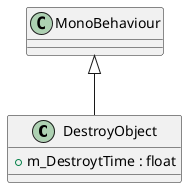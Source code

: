 @startuml
class DestroyObject {
    + m_DestroytTime : float
}
MonoBehaviour <|-- DestroyObject
@enduml
